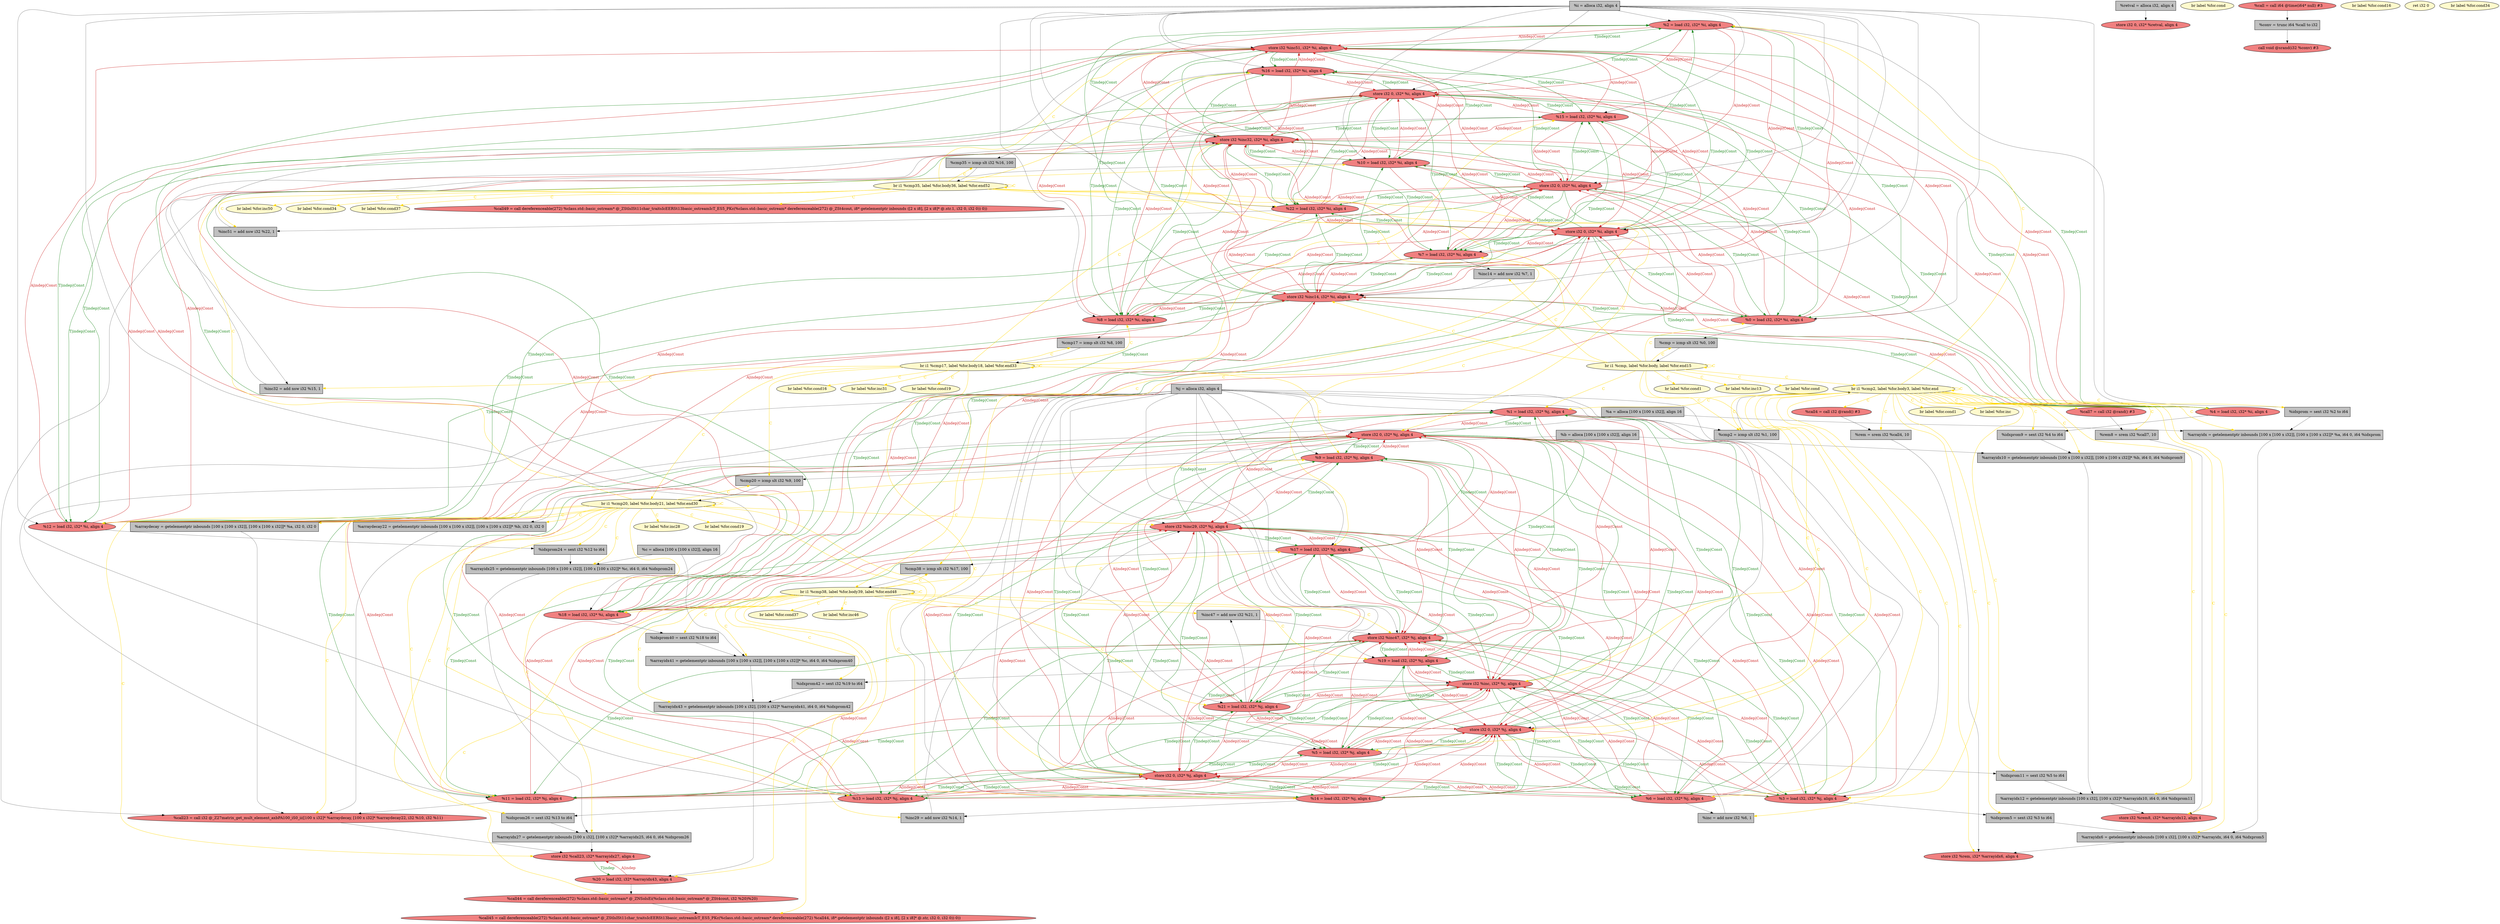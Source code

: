 
digraph G {


node454 [fillcolor=lightcoral,label="  %2 = load i32, i32* %i, align 4",shape=ellipse,style=filled ]
node450 [fillcolor=lightcoral,label="  %0 = load i32, i32* %i, align 4",shape=ellipse,style=filled ]
node449 [fillcolor=lightcoral,label="  store i32 %call23, i32* %arrayidx27, align 4",shape=ellipse,style=filled ]
node447 [fillcolor=grey,label="  %arrayidx25 = getelementptr inbounds [100 x [100 x i32]], [100 x [100 x i32]]* %c, i64 0, i64 %idxprom24",shape=rectangle,style=filled ]
node446 [fillcolor=lightcoral,label="  %9 = load i32, i32* %j, align 4",shape=ellipse,style=filled ]
node452 [fillcolor=grey,label="  %idxprom24 = sext i32 %12 to i64",shape=rectangle,style=filled ]
node445 [fillcolor=lightcoral,label="  %call49 = call dereferenceable(272) %class.std::basic_ostream* @_ZStlsISt11char_traitsIcEERSt13basic_ostreamIcT_ES5_PKc(%class.std::basic_ostream* dereferenceable(272) @_ZSt4cout, i8* getelementptr inbounds ([2 x i8], [2 x i8]* @.str.1, i32 0, i32 0)) 0))",shape=ellipse,style=filled ]
node443 [fillcolor=lightcoral,label="  %4 = load i32, i32* %i, align 4",shape=ellipse,style=filled ]
node441 [fillcolor=lightcoral,label="  store i32 %inc51, i32* %i, align 4",shape=ellipse,style=filled ]
node440 [fillcolor=lemonchiffon,label="  br label %for.cond",shape=ellipse,style=filled ]
node439 [fillcolor=lightcoral,label="  store i32 0, i32* %i, align 4",shape=ellipse,style=filled ]
node438 [fillcolor=grey,label="  %cmp = icmp slt i32 %0, 100",shape=rectangle,style=filled ]
node435 [fillcolor=grey,label="  %inc32 = add nsw i32 %15, 1",shape=rectangle,style=filled ]
node433 [fillcolor=grey,label="  %j = alloca i32, align 4",shape=rectangle,style=filled ]
node431 [fillcolor=grey,label="  %a = alloca [100 x [100 x i32]], align 16",shape=rectangle,style=filled ]
node428 [fillcolor=lightcoral,label="  %1 = load i32, i32* %j, align 4",shape=ellipse,style=filled ]
node425 [fillcolor=grey,label="  %idxprom = sext i32 %2 to i64",shape=rectangle,style=filled ]
node424 [fillcolor=lightcoral,label="  store i32 0, i32* %retval, align 4",shape=ellipse,style=filled ]
node423 [fillcolor=lemonchiffon,label="  br label %for.cond1",shape=ellipse,style=filled ]
node376 [fillcolor=lemonchiffon,label="  br i1 %cmp, label %for.body, label %for.end15",shape=ellipse,style=filled ]
node373 [fillcolor=lemonchiffon,label="  br label %for.cond",shape=ellipse,style=filled ]
node375 [fillcolor=lightcoral,label="  store i32 0, i32* %j, align 4",shape=ellipse,style=filled ]
node347 [fillcolor=grey,label="  %idxprom26 = sext i32 %13 to i64",shape=rectangle,style=filled ]
node369 [fillcolor=lightcoral,label="  store i32 %inc, i32* %j, align 4",shape=ellipse,style=filled ]
node367 [fillcolor=grey,label="  %inc29 = add nsw i32 %14, 1",shape=rectangle,style=filled ]
node372 [fillcolor=grey,label="  %arrayidx12 = getelementptr inbounds [100 x i32], [100 x i32]* %arrayidx10, i64 0, i64 %idxprom11",shape=rectangle,style=filled ]
node442 [fillcolor=grey,label="  %cmp35 = icmp slt i32 %16, 100",shape=rectangle,style=filled ]
node385 [fillcolor=lightcoral,label="  %8 = load i32, i32* %i, align 4",shape=ellipse,style=filled ]
node360 [fillcolor=lightcoral,label="  store i32 0, i32* %j, align 4",shape=ellipse,style=filled ]
node436 [fillcolor=lightcoral,label="  %call = call i64 @time(i64* null) #3",shape=ellipse,style=filled ]
node421 [fillcolor=grey,label="  %b = alloca [100 x [100 x i32]], align 16",shape=rectangle,style=filled ]
node365 [fillcolor=lightcoral,label="  store i32 %inc14, i32* %i, align 4",shape=ellipse,style=filled ]
node363 [fillcolor=grey,label="  %retval = alloca i32, align 4",shape=rectangle,style=filled ]
node350 [fillcolor=lightcoral,label="  %13 = load i32, i32* %j, align 4",shape=ellipse,style=filled ]
node437 [fillcolor=lemonchiffon,label="  br i1 %cmp35, label %for.body36, label %for.end52",shape=ellipse,style=filled ]
node378 [fillcolor=grey,label="  %inc51 = add nsw i32 %22, 1",shape=rectangle,style=filled ]
node429 [fillcolor=lemonchiffon,label="  br i1 %cmp17, label %for.body18, label %for.end33",shape=ellipse,style=filled ]
node377 [fillcolor=grey,label="  %arrayidx = getelementptr inbounds [100 x [100 x i32]], [100 x [100 x i32]]* %a, i64 0, i64 %idxprom",shape=rectangle,style=filled ]
node434 [fillcolor=lightcoral,label="  %18 = load i32, i32* %i, align 4",shape=ellipse,style=filled ]
node354 [fillcolor=lightcoral,label="  %11 = load i32, i32* %j, align 4",shape=ellipse,style=filled ]
node361 [fillcolor=grey,label="  %cmp17 = icmp slt i32 %8, 100",shape=rectangle,style=filled ]
node380 [fillcolor=lightcoral,label="  %6 = load i32, i32* %j, align 4",shape=ellipse,style=filled ]
node348 [fillcolor=lemonchiffon,label="  br label %for.inc28",shape=ellipse,style=filled ]
node379 [fillcolor=lightcoral,label="  %3 = load i32, i32* %j, align 4",shape=ellipse,style=filled ]
node356 [fillcolor=grey,label="  %arraydecay = getelementptr inbounds [100 x [100 x i32]], [100 x [100 x i32]]* %a, i32 0, i32 0",shape=rectangle,style=filled ]
node374 [fillcolor=lemonchiffon,label="  br label %for.cond16",shape=ellipse,style=filled ]
node426 [fillcolor=lightcoral,label="  store i32 0, i32* %i, align 4",shape=ellipse,style=filled ]
node352 [fillcolor=grey,label="  %i = alloca i32, align 4",shape=rectangle,style=filled ]
node398 [fillcolor=grey,label="  %inc47 = add nsw i32 %21, 1",shape=rectangle,style=filled ]
node370 [fillcolor=lightcoral,label="  %12 = load i32, i32* %i, align 4",shape=ellipse,style=filled ]
node427 [fillcolor=lightcoral,label="  store i32 0, i32* %j, align 4",shape=ellipse,style=filled ]
node383 [fillcolor=grey,label="  %idxprom5 = sext i32 %3 to i64",shape=rectangle,style=filled ]
node405 [fillcolor=lemonchiffon,label="  br label %for.cond19",shape=ellipse,style=filled ]
node351 [fillcolor=lightcoral,label="  %call23 = call i32 @_Z27matrix_get_mult_element_axbPA100_iS0_ii([100 x i32]* %arraydecay, [100 x i32]* %arraydecay22, i32 %10, i32 %11)",shape=ellipse,style=filled ]
node371 [fillcolor=grey,label="  %inc = add nsw i32 %6, 1",shape=rectangle,style=filled ]
node419 [fillcolor=grey,label="  %arrayidx43 = getelementptr inbounds [100 x i32], [100 x i32]* %arrayidx41, i64 0, i64 %idxprom42",shape=rectangle,style=filled ]
node448 [fillcolor=lightcoral,label="  %14 = load i32, i32* %j, align 4",shape=ellipse,style=filled ]
node368 [fillcolor=lemonchiffon,label="  br label %for.cond1",shape=ellipse,style=filled ]
node391 [fillcolor=grey,label="  %arrayidx10 = getelementptr inbounds [100 x [100 x i32]], [100 x [100 x i32]]* %b, i64 0, i64 %idxprom9",shape=rectangle,style=filled ]
node353 [fillcolor=lemonchiffon,label="  br label %for.cond37",shape=ellipse,style=filled ]
node402 [fillcolor=grey,label="  %rem = srem i32 %call4, 10",shape=rectangle,style=filled ]
node357 [fillcolor=lemonchiffon,label="  br i1 %cmp20, label %for.body21, label %for.end30",shape=ellipse,style=filled ]
node393 [fillcolor=lightcoral,label="  store i32 %inc47, i32* %j, align 4",shape=ellipse,style=filled ]
node355 [fillcolor=grey,label="  %arraydecay22 = getelementptr inbounds [100 x [100 x i32]], [100 x [100 x i32]]* %b, i32 0, i32 0",shape=rectangle,style=filled ]
node412 [fillcolor=lemonchiffon,label="  br i1 %cmp38, label %for.body39, label %for.end48",shape=ellipse,style=filled ]
node362 [fillcolor=lemonchiffon,label="  br label %for.cond16",shape=ellipse,style=filled ]
node444 [fillcolor=lightcoral,label="  %7 = load i32, i32* %i, align 4",shape=ellipse,style=filled ]
node403 [fillcolor=lightcoral,label="  %22 = load i32, i32* %i, align 4",shape=ellipse,style=filled ]
node382 [fillcolor=lemonchiffon,label="  br label %for.inc",shape=ellipse,style=filled ]
node381 [fillcolor=grey,label="  %arrayidx27 = getelementptr inbounds [100 x i32], [100 x i32]* %arrayidx25, i64 0, i64 %idxprom26",shape=rectangle,style=filled ]
node384 [fillcolor=lightcoral,label="  store i32 %inc29, i32* %j, align 4",shape=ellipse,style=filled ]
node386 [fillcolor=lightcoral,label="  %10 = load i32, i32* %i, align 4",shape=ellipse,style=filled ]
node395 [fillcolor=lightcoral,label="  %5 = load i32, i32* %j, align 4",shape=ellipse,style=filled ]
node388 [fillcolor=lightcoral,label="  %call4 = call i32 @rand() #3",shape=ellipse,style=filled ]
node389 [fillcolor=lightcoral,label="  %call7 = call i32 @rand() #3",shape=ellipse,style=filled ]
node392 [fillcolor=lightcoral,label="  store i32 %inc32, i32* %i, align 4",shape=ellipse,style=filled ]
node415 [fillcolor=lemonchiffon,label="  br label %for.inc50",shape=ellipse,style=filled ]
node394 [fillcolor=grey,label="  %rem8 = srem i32 %call7, 10",shape=rectangle,style=filled ]
node364 [fillcolor=grey,label="  %idxprom42 = sext i32 %19 to i64",shape=rectangle,style=filled ]
node346 [fillcolor=lemonchiffon,label="  br label %for.inc31",shape=ellipse,style=filled ]
node387 [fillcolor=lightcoral,label="  store i32 %rem, i32* %arrayidx6, align 4",shape=ellipse,style=filled ]
node396 [fillcolor=lemonchiffon,label="  ret i32 0",shape=ellipse,style=filled ]
node453 [fillcolor=grey,label="  %cmp2 = icmp slt i32 %1, 100",shape=rectangle,style=filled ]
node397 [fillcolor=grey,label="  %cmp38 = icmp slt i32 %17, 100",shape=rectangle,style=filled ]
node399 [fillcolor=lemonchiffon,label="  br label %for.cond34",shape=ellipse,style=filled ]
node451 [fillcolor=grey,label="  %idxprom11 = sext i32 %5 to i64",shape=rectangle,style=filled ]
node358 [fillcolor=grey,label="  %cmp20 = icmp slt i32 %9, 100",shape=rectangle,style=filled ]
node349 [fillcolor=lightcoral,label="  store i32 %rem8, i32* %arrayidx12, align 4",shape=ellipse,style=filled ]
node400 [fillcolor=lightcoral,label="  %21 = load i32, i32* %j, align 4",shape=ellipse,style=filled ]
node432 [fillcolor=lightcoral,label="  store i32 0, i32* %i, align 4",shape=ellipse,style=filled ]
node410 [fillcolor=lemonchiffon,label="  br label %for.inc46",shape=ellipse,style=filled ]
node455 [fillcolor=grey,label="  %conv = trunc i64 %call to i32",shape=rectangle,style=filled ]
node422 [fillcolor=grey,label="  %arrayidx6 = getelementptr inbounds [100 x i32], [100 x i32]* %arrayidx, i64 0, i64 %idxprom5",shape=rectangle,style=filled ]
node366 [fillcolor=lemonchiffon,label="  br label %for.inc13",shape=ellipse,style=filled ]
node401 [fillcolor=lemonchiffon,label="  br label %for.cond34",shape=ellipse,style=filled ]
node430 [fillcolor=lightcoral,label="  %20 = load i32, i32* %arrayidx43, align 4",shape=ellipse,style=filled ]
node390 [fillcolor=lightcoral,label="  %call45 = call dereferenceable(272) %class.std::basic_ostream* @_ZStlsISt11char_traitsIcEERSt13basic_ostreamIcT_ES5_PKc(%class.std::basic_ostream* dereferenceable(272) %call44, i8* getelementptr inbounds ([2 x i8], [2 x i8]* @.str, i32 0, i32 0)) 0))",shape=ellipse,style=filled ]
node404 [fillcolor=lightcoral,label="  %19 = load i32, i32* %j, align 4",shape=ellipse,style=filled ]
node406 [fillcolor=lightcoral,label="  call void @srand(i32 %conv) #3",shape=ellipse,style=filled ]
node345 [fillcolor=lightcoral,label="  %15 = load i32, i32* %i, align 4",shape=ellipse,style=filled ]
node407 [fillcolor=grey,label="  %idxprom9 = sext i32 %4 to i64",shape=rectangle,style=filled ]
node408 [fillcolor=grey,label="  %arrayidx41 = getelementptr inbounds [100 x [100 x i32]], [100 x [100 x i32]]* %c, i64 0, i64 %idxprom40",shape=rectangle,style=filled ]
node359 [fillcolor=lemonchiffon,label="  br label %for.cond19",shape=ellipse,style=filled ]
node409 [fillcolor=grey,label="  %idxprom40 = sext i32 %18 to i64",shape=rectangle,style=filled ]
node414 [fillcolor=grey,label="  %inc14 = add nsw i32 %7, 1",shape=rectangle,style=filled ]
node418 [fillcolor=lightcoral,label="  %16 = load i32, i32* %i, align 4",shape=ellipse,style=filled ]
node411 [fillcolor=lemonchiffon,label="  br label %for.cond37",shape=ellipse,style=filled ]
node413 [fillcolor=grey,label="  %c = alloca [100 x [100 x i32]], align 16",shape=rectangle,style=filled ]
node417 [fillcolor=lightcoral,label="  %17 = load i32, i32* %j, align 4",shape=ellipse,style=filled ]
node416 [fillcolor=lightcoral,label="  %call44 = call dereferenceable(272) %class.std::basic_ostream* @_ZNSolsEi(%class.std::basic_ostream* @_ZSt4cout, i32 %20)%20)",shape=ellipse,style=filled ]
node420 [fillcolor=lemonchiffon,label="  br i1 %cmp2, label %for.body3, label %for.end",shape=ellipse,style=filled ]

node360->node404 [style=solid,color=forestgreen,label="T|indep|Const",penwidth=1.0,fontcolor=forestgreen ]
node404->node360 [style=solid,color=firebrick3,label="A|indep|Const",penwidth=1.0,fontcolor=firebrick3 ]
node425->node377 [style=solid,color=black,label="",penwidth=0.5,fontcolor=black ]
node367->node384 [style=solid,color=black,label="",penwidth=0.5,fontcolor=black ]
node385->node441 [style=solid,color=firebrick3,label="A|indep|Const",penwidth=1.0,fontcolor=firebrick3 ]
node441->node385 [style=solid,color=forestgreen,label="T|indep|Const",penwidth=1.0,fontcolor=forestgreen ]
node385->node439 [style=solid,color=firebrick3,label="A|indep|Const",penwidth=1.0,fontcolor=firebrick3 ]
node400->node360 [style=solid,color=firebrick3,label="A|indep|Const",penwidth=1.0,fontcolor=firebrick3 ]
node439->node385 [style=solid,color=forestgreen,label="T|indep|Const",penwidth=1.0,fontcolor=forestgreen ]
node450->node441 [style=solid,color=firebrick3,label="A|indep|Const",penwidth=1.0,fontcolor=firebrick3 ]
node392->node385 [style=solid,color=forestgreen,label="T|indep|Const",penwidth=1.0,fontcolor=forestgreen ]
node426->node434 [style=solid,color=forestgreen,label="T|indep|Const",penwidth=1.0,fontcolor=forestgreen ]
node434->node426 [style=solid,color=firebrick3,label="A|indep|Const",penwidth=1.0,fontcolor=firebrick3 ]
node438->node376 [style=solid,color=black,label="",penwidth=0.5,fontcolor=black ]
node376->node438 [style=solid,color=gold,label="C",penwidth=1.0,fontcolor=gold ]
node426->node345 [style=solid,color=forestgreen,label="T|indep|Const",penwidth=1.0,fontcolor=forestgreen ]
node345->node426 [style=solid,color=firebrick3,label="A|indep|Const",penwidth=1.0,fontcolor=firebrick3 ]
node352->node443 [style=solid,color=black,label="",penwidth=0.5,fontcolor=black ]
node365->node444 [style=solid,color=forestgreen,label="T|indep|Const",penwidth=1.0,fontcolor=forestgreen ]
node370->node426 [style=solid,color=firebrick3,label="A|indep|Const",penwidth=1.0,fontcolor=firebrick3 ]
node426->node370 [style=solid,color=forestgreen,label="T|indep|Const",penwidth=1.0,fontcolor=forestgreen ]
node386->node426 [style=solid,color=firebrick3,label="A|indep|Const",penwidth=1.0,fontcolor=firebrick3 ]
node434->node365 [style=solid,color=firebrick3,label="A|indep|Const",penwidth=1.0,fontcolor=firebrick3 ]
node412->node353 [style=solid,color=gold,label="C",penwidth=1.0,fontcolor=gold ]
node365->node370 [style=solid,color=forestgreen,label="T|indep|Const",penwidth=1.0,fontcolor=forestgreen ]
node400->node427 [style=solid,color=firebrick3,label="A|indep|Const",penwidth=1.0,fontcolor=firebrick3 ]
node386->node365 [style=solid,color=firebrick3,label="A|indep|Const",penwidth=1.0,fontcolor=firebrick3 ]
node365->node386 [style=solid,color=forestgreen,label="T|indep|Const",penwidth=1.0,fontcolor=forestgreen ]
node357->node447 [style=solid,color=gold,label="C",penwidth=1.0,fontcolor=gold ]
node370->node439 [style=solid,color=firebrick3,label="A|indep|Const",penwidth=1.0,fontcolor=firebrick3 ]
node444->node439 [style=solid,color=firebrick3,label="A|indep|Const",penwidth=1.0,fontcolor=firebrick3 ]
node378->node441 [style=solid,color=black,label="",penwidth=0.5,fontcolor=black ]
node446->node369 [style=solid,color=firebrick3,label="A|indep|Const",penwidth=1.0,fontcolor=firebrick3 ]
node369->node446 [style=solid,color=forestgreen,label="T|indep|Const",penwidth=1.0,fontcolor=forestgreen ]
node418->node426 [style=solid,color=firebrick3,label="A|indep|Const",penwidth=1.0,fontcolor=firebrick3 ]
node454->node392 [style=solid,color=firebrick3,label="A|indep|Const",penwidth=1.0,fontcolor=firebrick3 ]
node444->node365 [style=solid,color=firebrick3,label="A|indep|Const",penwidth=1.0,fontcolor=firebrick3 ]
node392->node454 [style=solid,color=forestgreen,label="T|indep|Const",penwidth=1.0,fontcolor=forestgreen ]
node448->node427 [style=solid,color=firebrick3,label="A|indep|Const",penwidth=1.0,fontcolor=firebrick3 ]
node427->node448 [style=solid,color=forestgreen,label="T|indep|Const",penwidth=1.0,fontcolor=forestgreen ]
node350->node427 [style=solid,color=firebrick3,label="A|indep|Const",penwidth=1.0,fontcolor=firebrick3 ]
node427->node350 [style=solid,color=forestgreen,label="T|indep|Const",penwidth=1.0,fontcolor=forestgreen ]
node441->node444 [style=solid,color=forestgreen,label="T|indep|Const",penwidth=1.0,fontcolor=forestgreen ]
node357->node381 [style=solid,color=gold,label="C",penwidth=1.0,fontcolor=gold ]
node428->node384 [style=solid,color=firebrick3,label="A|indep|Const",penwidth=1.0,fontcolor=firebrick3 ]
node365->node450 [style=solid,color=forestgreen,label="T|indep|Const",penwidth=1.0,fontcolor=forestgreen ]
node450->node365 [style=solid,color=firebrick3,label="A|indep|Const",penwidth=1.0,fontcolor=firebrick3 ]
node379->node375 [style=solid,color=firebrick3,label="A|indep|Const",penwidth=1.0,fontcolor=firebrick3 ]
node375->node379 [style=solid,color=forestgreen,label="T|indep|Const",penwidth=1.0,fontcolor=forestgreen ]
node393->node380 [style=solid,color=forestgreen,label="T|indep|Const",penwidth=1.0,fontcolor=forestgreen ]
node454->node432 [style=solid,color=firebrick3,label="A|indep|Const",penwidth=1.0,fontcolor=firebrick3 ]
node454->node365 [style=solid,color=firebrick3,label="A|indep|Const",penwidth=1.0,fontcolor=firebrick3 ]
node380->node384 [style=solid,color=firebrick3,label="A|indep|Const",penwidth=1.0,fontcolor=firebrick3 ]
node433->node417 [style=solid,color=black,label="",penwidth=0.5,fontcolor=black ]
node427->node379 [style=solid,color=forestgreen,label="T|indep|Const",penwidth=1.0,fontcolor=forestgreen ]
node379->node427 [style=solid,color=firebrick3,label="A|indep|Const",penwidth=1.0,fontcolor=firebrick3 ]
node365->node443 [style=solid,color=forestgreen,label="T|indep|Const",penwidth=1.0,fontcolor=forestgreen ]
node428->node375 [style=solid,color=firebrick3,label="A|indep|Const",penwidth=1.0,fontcolor=firebrick3 ]
node375->node428 [style=solid,color=forestgreen,label="T|indep|Const",penwidth=1.0,fontcolor=forestgreen ]
node375->node404 [style=solid,color=forestgreen,label="T|indep|Const",penwidth=1.0,fontcolor=forestgreen ]
node360->node428 [style=solid,color=forestgreen,label="T|indep|Const",penwidth=1.0,fontcolor=forestgreen ]
node392->node403 [style=solid,color=forestgreen,label="T|indep|Const",penwidth=1.0,fontcolor=forestgreen ]
node392->node370 [style=solid,color=forestgreen,label="T|indep|Const",penwidth=1.0,fontcolor=forestgreen ]
node384->node446 [style=solid,color=forestgreen,label="T|indep|Const",penwidth=1.0,fontcolor=forestgreen ]
node393->node354 [style=solid,color=forestgreen,label="T|indep|Const",penwidth=1.0,fontcolor=forestgreen ]
node428->node427 [style=solid,color=firebrick3,label="A|indep|Const",penwidth=1.0,fontcolor=firebrick3 ]
node395->node427 [style=solid,color=firebrick3,label="A|indep|Const",penwidth=1.0,fontcolor=firebrick3 ]
node427->node428 [style=solid,color=forestgreen,label="T|indep|Const",penwidth=1.0,fontcolor=forestgreen ]
node441->node443 [style=solid,color=forestgreen,label="T|indep|Const",penwidth=1.0,fontcolor=forestgreen ]
node384->node350 [style=solid,color=forestgreen,label="T|indep|Const",penwidth=1.0,fontcolor=forestgreen ]
node350->node384 [style=solid,color=firebrick3,label="A|indep|Const",penwidth=1.0,fontcolor=firebrick3 ]
node385->node432 [style=solid,color=firebrick3,label="A|indep|Const",penwidth=1.0,fontcolor=firebrick3 ]
node432->node385 [style=solid,color=forestgreen,label="T|indep|Const",penwidth=1.0,fontcolor=forestgreen ]
node352->node450 [style=solid,color=black,label="",penwidth=0.5,fontcolor=black ]
node365->node418 [style=solid,color=forestgreen,label="T|indep|Const",penwidth=1.0,fontcolor=forestgreen ]
node418->node365 [style=solid,color=firebrick3,label="A|indep|Const",penwidth=1.0,fontcolor=firebrick3 ]
node354->node375 [style=solid,color=firebrick3,label="A|indep|Const",penwidth=1.0,fontcolor=firebrick3 ]
node418->node392 [style=solid,color=firebrick3,label="A|indep|Const",penwidth=1.0,fontcolor=firebrick3 ]
node427->node404 [style=solid,color=forestgreen,label="T|indep|Const",penwidth=1.0,fontcolor=forestgreen ]
node404->node427 [style=solid,color=firebrick3,label="A|indep|Const",penwidth=1.0,fontcolor=firebrick3 ]
node395->node451 [style=solid,color=black,label="",penwidth=0.5,fontcolor=black ]
node444->node441 [style=solid,color=firebrick3,label="A|indep|Const",penwidth=1.0,fontcolor=firebrick3 ]
node369->node400 [style=solid,color=forestgreen,label="T|indep|Const",penwidth=1.0,fontcolor=forestgreen ]
node400->node369 [style=solid,color=firebrick3,label="A|indep|Const",penwidth=1.0,fontcolor=firebrick3 ]
node379->node369 [style=solid,color=firebrick3,label="A|indep|Const",penwidth=1.0,fontcolor=firebrick3 ]
node384->node379 [style=solid,color=forestgreen,label="T|indep|Const",penwidth=1.0,fontcolor=forestgreen ]
node379->node384 [style=solid,color=firebrick3,label="A|indep|Const",penwidth=1.0,fontcolor=firebrick3 ]
node379->node393 [style=solid,color=firebrick3,label="A|indep|Const",penwidth=1.0,fontcolor=firebrick3 ]
node376->node428 [style=solid,color=gold,label="C",penwidth=1.0,fontcolor=gold ]
node416->node390 [style=solid,color=black,label="",penwidth=0.5,fontcolor=black ]
node393->node417 [style=solid,color=forestgreen,label="T|indep|Const",penwidth=1.0,fontcolor=forestgreen ]
node392->node444 [style=solid,color=forestgreen,label="T|indep|Const",penwidth=1.0,fontcolor=forestgreen ]
node432->node443 [style=solid,color=forestgreen,label="T|indep|Const",penwidth=1.0,fontcolor=forestgreen ]
node450->node439 [style=solid,color=firebrick3,label="A|indep|Const",penwidth=1.0,fontcolor=firebrick3 ]
node412->node400 [style=solid,color=gold,label="C",penwidth=1.0,fontcolor=gold ]
node350->node369 [style=solid,color=firebrick3,label="A|indep|Const",penwidth=1.0,fontcolor=firebrick3 ]
node439->node450 [style=solid,color=forestgreen,label="T|indep|Const",penwidth=1.0,fontcolor=forestgreen ]
node420->node407 [style=solid,color=gold,label="C",penwidth=1.0,fontcolor=gold ]
node427->node395 [style=solid,color=forestgreen,label="T|indep|Const",penwidth=1.0,fontcolor=forestgreen ]
node437->node401 [style=solid,color=gold,label="C",penwidth=1.0,fontcolor=gold ]
node389->node394 [style=solid,color=black,label="",penwidth=0.5,fontcolor=black ]
node352->node345 [style=solid,color=black,label="",penwidth=0.5,fontcolor=black ]
node352->node432 [style=solid,color=black,label="",penwidth=0.5,fontcolor=black ]
node412->node409 [style=solid,color=gold,label="C",penwidth=1.0,fontcolor=gold ]
node407->node391 [style=solid,color=black,label="",penwidth=0.5,fontcolor=black ]
node417->node427 [style=solid,color=firebrick3,label="A|indep|Const",penwidth=1.0,fontcolor=firebrick3 ]
node357->node356 [style=solid,color=gold,label="C",penwidth=1.0,fontcolor=gold ]
node352->node426 [style=solid,color=black,label="",penwidth=0.5,fontcolor=black ]
node444->node426 [style=solid,color=firebrick3,label="A|indep|Const",penwidth=1.0,fontcolor=firebrick3 ]
node434->node392 [style=solid,color=firebrick3,label="A|indep|Const",penwidth=1.0,fontcolor=firebrick3 ]
node420->node369 [style=solid,color=gold,label="C",penwidth=1.0,fontcolor=gold ]
node441->node450 [style=solid,color=forestgreen,label="T|indep|Const",penwidth=1.0,fontcolor=forestgreen ]
node360->node417 [style=solid,color=forestgreen,label="T|indep|Const",penwidth=1.0,fontcolor=forestgreen ]
node361->node429 [style=solid,color=black,label="",penwidth=0.5,fontcolor=black ]
node375->node395 [style=solid,color=forestgreen,label="T|indep|Const",penwidth=1.0,fontcolor=forestgreen ]
node391->node372 [style=solid,color=black,label="",penwidth=0.5,fontcolor=black ]
node429->node345 [style=solid,color=gold,label="C",penwidth=1.0,fontcolor=gold ]
node356->node351 [style=solid,color=black,label="",penwidth=0.5,fontcolor=black ]
node370->node392 [style=solid,color=firebrick3,label="A|indep|Const",penwidth=1.0,fontcolor=firebrick3 ]
node371->node369 [style=solid,color=black,label="",penwidth=0.5,fontcolor=black ]
node412->node419 [style=solid,color=gold,label="C",penwidth=1.0,fontcolor=gold ]
node420->node394 [style=solid,color=gold,label="C",penwidth=1.0,fontcolor=gold ]
node419->node430 [style=solid,color=black,label="",penwidth=0.5,fontcolor=black ]
node404->node364 [style=solid,color=black,label="",penwidth=0.5,fontcolor=black ]
node360->node448 [style=solid,color=forestgreen,label="T|indep|Const",penwidth=1.0,fontcolor=forestgreen ]
node426->node386 [style=solid,color=forestgreen,label="T|indep|Const",penwidth=1.0,fontcolor=forestgreen ]
node422->node387 [style=solid,color=black,label="",penwidth=0.5,fontcolor=black ]
node417->node397 [style=solid,color=black,label="",penwidth=0.5,fontcolor=black ]
node370->node365 [style=solid,color=firebrick3,label="A|indep|Const",penwidth=1.0,fontcolor=firebrick3 ]
node443->node439 [style=solid,color=firebrick3,label="A|indep|Const",penwidth=1.0,fontcolor=firebrick3 ]
node400->node393 [style=solid,color=firebrick3,label="A|indep|Const",penwidth=1.0,fontcolor=firebrick3 ]
node352->node444 [style=solid,color=black,label="",penwidth=0.5,fontcolor=black ]
node375->node417 [style=solid,color=forestgreen,label="T|indep|Const",penwidth=1.0,fontcolor=forestgreen ]
node420->node395 [style=solid,color=gold,label="C",penwidth=1.0,fontcolor=gold ]
node392->node345 [style=solid,color=forestgreen,label="T|indep|Const",penwidth=1.0,fontcolor=forestgreen ]
node351->node449 [style=solid,color=black,label="",penwidth=0.5,fontcolor=black ]
node453->node420 [style=solid,color=black,label="",penwidth=0.5,fontcolor=black ]
node345->node392 [style=solid,color=firebrick3,label="A|indep|Const",penwidth=1.0,fontcolor=firebrick3 ]
node400->node384 [style=solid,color=firebrick3,label="A|indep|Const",penwidth=1.0,fontcolor=firebrick3 ]
node393->node404 [style=solid,color=forestgreen,label="T|indep|Const",penwidth=1.0,fontcolor=forestgreen ]
node377->node422 [style=solid,color=black,label="",penwidth=0.5,fontcolor=black ]
node448->node369 [style=solid,color=firebrick3,label="A|indep|Const",penwidth=1.0,fontcolor=firebrick3 ]
node454->node441 [style=solid,color=firebrick3,label="A|indep|Const",penwidth=1.0,fontcolor=firebrick3 ]
node433->node393 [style=solid,color=black,label="",penwidth=0.5,fontcolor=black ]
node427->node446 [style=solid,color=forestgreen,label="T|indep|Const",penwidth=1.0,fontcolor=forestgreen ]
node345->node432 [style=solid,color=firebrick3,label="A|indep|Const",penwidth=1.0,fontcolor=firebrick3 ]
node446->node427 [style=solid,color=firebrick3,label="A|indep|Const",penwidth=1.0,fontcolor=firebrick3 ]
node417->node369 [style=solid,color=firebrick3,label="A|indep|Const",penwidth=1.0,fontcolor=firebrick3 ]
node441->node454 [style=solid,color=forestgreen,label="T|indep|Const",penwidth=1.0,fontcolor=forestgreen ]
node386->node432 [style=solid,color=firebrick3,label="A|indep|Const",penwidth=1.0,fontcolor=firebrick3 ]
node439->node443 [style=solid,color=forestgreen,label="T|indep|Const",penwidth=1.0,fontcolor=forestgreen ]
node392->node443 [style=solid,color=forestgreen,label="T|indep|Const",penwidth=1.0,fontcolor=forestgreen ]
node451->node372 [style=solid,color=black,label="",penwidth=0.5,fontcolor=black ]
node393->node428 [style=solid,color=forestgreen,label="T|indep|Const",penwidth=1.0,fontcolor=forestgreen ]
node380->node360 [style=solid,color=firebrick3,label="A|indep|Const",penwidth=1.0,fontcolor=firebrick3 ]
node420->node387 [style=solid,color=gold,label="C",penwidth=1.0,fontcolor=gold ]
node369->node448 [style=solid,color=forestgreen,label="T|indep|Const",penwidth=1.0,fontcolor=forestgreen ]
node360->node380 [style=solid,color=forestgreen,label="T|indep|Const",penwidth=1.0,fontcolor=forestgreen ]
node380->node393 [style=solid,color=firebrick3,label="A|indep|Const",penwidth=1.0,fontcolor=firebrick3 ]
node395->node375 [style=solid,color=firebrick3,label="A|indep|Const",penwidth=1.0,fontcolor=firebrick3 ]
node375->node400 [style=solid,color=forestgreen,label="T|indep|Const",penwidth=1.0,fontcolor=forestgreen ]
node443->node365 [style=solid,color=firebrick3,label="A|indep|Const",penwidth=1.0,fontcolor=firebrick3 ]
node430->node449 [style=solid,color=firebrick3,label="A|indep",penwidth=1.0,fontcolor=firebrick3 ]
node404->node393 [style=solid,color=firebrick3,label="A|indep|Const",penwidth=1.0,fontcolor=firebrick3 ]
node345->node439 [style=solid,color=firebrick3,label="A|indep|Const",penwidth=1.0,fontcolor=firebrick3 ]
node446->node384 [style=solid,color=firebrick3,label="A|indep|Const",penwidth=1.0,fontcolor=firebrick3 ]
node429->node392 [style=solid,color=gold,label="C",penwidth=1.0,fontcolor=gold ]
node357->node452 [style=solid,color=gold,label="C",penwidth=1.0,fontcolor=gold ]
node412->node417 [style=solid,color=gold,label="C",penwidth=1.0,fontcolor=gold ]
node365->node385 [style=solid,color=forestgreen,label="T|indep|Const",penwidth=1.0,fontcolor=forestgreen ]
node441->node418 [style=solid,color=forestgreen,label="T|indep|Const",penwidth=1.0,fontcolor=forestgreen ]
node444->node414 [style=solid,color=black,label="",penwidth=0.5,fontcolor=black ]
node392->node434 [style=solid,color=forestgreen,label="T|indep|Const",penwidth=1.0,fontcolor=forestgreen ]
node420->node349 [style=solid,color=gold,label="C",penwidth=1.0,fontcolor=gold ]
node398->node393 [style=solid,color=black,label="",penwidth=0.5,fontcolor=black ]
node384->node380 [style=solid,color=forestgreen,label="T|indep|Const",penwidth=1.0,fontcolor=forestgreen ]
node376->node450 [style=solid,color=gold,label="C",penwidth=1.0,fontcolor=gold ]
node369->node404 [style=solid,color=forestgreen,label="T|indep|Const",penwidth=1.0,fontcolor=forestgreen ]
node429->node360 [style=solid,color=gold,label="C",penwidth=1.0,fontcolor=gold ]
node365->node403 [style=solid,color=forestgreen,label="T|indep|Const",penwidth=1.0,fontcolor=forestgreen ]
node436->node455 [style=solid,color=black,label="",penwidth=0.5,fontcolor=black ]
node420->node377 [style=solid,color=gold,label="C",penwidth=1.0,fontcolor=gold ]
node350->node347 [style=solid,color=black,label="",penwidth=0.5,fontcolor=black ]
node439->node345 [style=solid,color=forestgreen,label="T|indep|Const",penwidth=1.0,fontcolor=forestgreen ]
node446->node358 [style=solid,color=black,label="",penwidth=0.5,fontcolor=black ]
node394->node349 [style=solid,color=black,label="",penwidth=0.5,fontcolor=black ]
node369->node354 [style=solid,color=forestgreen,label="T|indep|Const",penwidth=1.0,fontcolor=forestgreen ]
node437->node415 [style=solid,color=gold,label="C",penwidth=1.0,fontcolor=gold ]
node420->node443 [style=solid,color=gold,label="C",penwidth=1.0,fontcolor=gold ]
node432->node345 [style=solid,color=forestgreen,label="T|indep|Const",penwidth=1.0,fontcolor=forestgreen ]
node384->node400 [style=solid,color=forestgreen,label="T|indep|Const",penwidth=1.0,fontcolor=forestgreen ]
node420->node368 [style=solid,color=gold,label="C",penwidth=1.0,fontcolor=gold ]
node357->node448 [style=solid,color=gold,label="C",penwidth=1.0,fontcolor=gold ]
node357->node354 [style=solid,color=gold,label="C",penwidth=1.0,fontcolor=gold ]
node412->node408 [style=solid,color=gold,label="C",penwidth=1.0,fontcolor=gold ]
node386->node392 [style=solid,color=firebrick3,label="A|indep|Const",penwidth=1.0,fontcolor=firebrick3 ]
node384->node448 [style=solid,color=forestgreen,label="T|indep|Const",penwidth=1.0,fontcolor=forestgreen ]
node365->node345 [style=solid,color=forestgreen,label="T|indep|Const",penwidth=1.0,fontcolor=forestgreen ]
node412->node397 [style=solid,color=gold,label="C",penwidth=1.0,fontcolor=gold ]
node426->node443 [style=solid,color=forestgreen,label="T|indep|Const",penwidth=1.0,fontcolor=forestgreen ]
node420->node388 [style=solid,color=gold,label="C",penwidth=1.0,fontcolor=gold ]
node448->node393 [style=solid,color=firebrick3,label="A|indep|Const",penwidth=1.0,fontcolor=firebrick3 ]
node437->node375 [style=solid,color=gold,label="C",penwidth=1.0,fontcolor=gold ]
node376->node423 [style=solid,color=gold,label="C",penwidth=1.0,fontcolor=gold ]
node433->node354 [style=solid,color=black,label="",penwidth=0.5,fontcolor=black ]
node444->node432 [style=solid,color=firebrick3,label="A|indep|Const",penwidth=1.0,fontcolor=firebrick3 ]
node403->node392 [style=solid,color=firebrick3,label="A|indep|Const",penwidth=1.0,fontcolor=firebrick3 ]
node360->node446 [style=solid,color=forestgreen,label="T|indep|Const",penwidth=1.0,fontcolor=forestgreen ]
node417->node360 [style=solid,color=firebrick3,label="A|indep|Const",penwidth=1.0,fontcolor=firebrick3 ]
node375->node354 [style=solid,color=forestgreen,label="T|indep|Const",penwidth=1.0,fontcolor=forestgreen ]
node350->node360 [style=solid,color=firebrick3,label="A|indep|Const",penwidth=1.0,fontcolor=firebrick3 ]
node357->node446 [style=solid,color=gold,label="C",penwidth=1.0,fontcolor=gold ]
node441->node370 [style=solid,color=forestgreen,label="T|indep|Const",penwidth=1.0,fontcolor=forestgreen ]
node392->node418 [style=solid,color=forestgreen,label="T|indep|Const",penwidth=1.0,fontcolor=forestgreen ]
node392->node386 [style=solid,color=forestgreen,label="T|indep|Const",penwidth=1.0,fontcolor=forestgreen ]
node357->node355 [style=solid,color=gold,label="C",penwidth=1.0,fontcolor=gold ]
node429->node361 [style=solid,color=gold,label="C",penwidth=1.0,fontcolor=gold ]
node420->node379 [style=solid,color=gold,label="C",penwidth=1.0,fontcolor=gold ]
node448->node384 [style=solid,color=firebrick3,label="A|indep|Const",penwidth=1.0,fontcolor=firebrick3 ]
node404->node375 [style=solid,color=firebrick3,label="A|indep|Const",penwidth=1.0,fontcolor=firebrick3 ]
node412->node430 [style=solid,color=gold,label="C",penwidth=1.0,fontcolor=gold ]
node420->node380 [style=solid,color=gold,label="C",penwidth=1.0,fontcolor=gold ]
node379->node383 [style=solid,color=black,label="",penwidth=0.5,fontcolor=black ]
node437->node442 [style=solid,color=gold,label="C",penwidth=1.0,fontcolor=gold ]
node437->node378 [style=solid,color=gold,label="C",penwidth=1.0,fontcolor=gold ]
node417->node393 [style=solid,color=firebrick3,label="A|indep|Const",penwidth=1.0,fontcolor=firebrick3 ]
node376->node440 [style=solid,color=gold,label="C",penwidth=1.0,fontcolor=gold ]
node429->node357 [style=solid,color=gold,label="C",penwidth=1.0,fontcolor=gold ]
node375->node446 [style=solid,color=forestgreen,label="T|indep|Const",penwidth=1.0,fontcolor=forestgreen ]
node427->node400 [style=solid,color=forestgreen,label="T|indep|Const",penwidth=1.0,fontcolor=forestgreen ]
node429->node346 [style=solid,color=gold,label="C",penwidth=1.0,fontcolor=gold ]
node437->node412 [style=solid,color=gold,label="C",penwidth=1.0,fontcolor=gold ]
node420->node402 [style=solid,color=gold,label="C",penwidth=1.0,fontcolor=gold ]
node369->node428 [style=solid,color=forestgreen,label="T|indep|Const",penwidth=1.0,fontcolor=forestgreen ]
node420->node391 [style=solid,color=gold,label="C",penwidth=1.0,fontcolor=gold ]
node376->node420 [style=solid,color=gold,label="C",penwidth=1.0,fontcolor=gold ]
node386->node441 [style=solid,color=firebrick3,label="A|indep|Const",penwidth=1.0,fontcolor=firebrick3 ]
node376->node414 [style=solid,color=gold,label="C",penwidth=1.0,fontcolor=gold ]
node354->node360 [style=solid,color=firebrick3,label="A|indep|Const",penwidth=1.0,fontcolor=firebrick3 ]
node357->node384 [style=solid,color=gold,label="C",penwidth=1.0,fontcolor=gold ]
node420->node383 [style=solid,color=gold,label="C",penwidth=1.0,fontcolor=gold ]
node437->node417 [style=solid,color=gold,label="C",penwidth=1.0,fontcolor=gold ]
node412->node434 [style=solid,color=gold,label="C",penwidth=1.0,fontcolor=gold ]
node417->node384 [style=solid,color=firebrick3,label="A|indep|Const",penwidth=1.0,fontcolor=firebrick3 ]
node352->node403 [style=solid,color=black,label="",penwidth=0.5,fontcolor=black ]
node352->node386 [style=solid,color=black,label="",penwidth=0.5,fontcolor=black ]
node420->node389 [style=solid,color=gold,label="C",penwidth=1.0,fontcolor=gold ]
node347->node381 [style=solid,color=black,label="",penwidth=0.5,fontcolor=black ]
node360->node395 [style=solid,color=forestgreen,label="T|indep|Const",penwidth=1.0,fontcolor=forestgreen ]
node412->node393 [style=solid,color=gold,label="C",penwidth=1.0,fontcolor=gold ]
node434->node409 [style=solid,color=black,label="",penwidth=0.5,fontcolor=black ]
node426->node444 [style=solid,color=forestgreen,label="T|indep|Const",penwidth=1.0,fontcolor=forestgreen ]
node420->node425 [style=solid,color=gold,label="C",penwidth=1.0,fontcolor=gold ]
node357->node370 [style=solid,color=gold,label="C",penwidth=1.0,fontcolor=gold ]
node429->node358 [style=solid,color=gold,label="C",penwidth=1.0,fontcolor=gold ]
node429->node446 [style=solid,color=gold,label="C",penwidth=1.0,fontcolor=gold ]
node443->node441 [style=solid,color=firebrick3,label="A|indep|Const",penwidth=1.0,fontcolor=firebrick3 ]
node360->node350 [style=solid,color=forestgreen,label="T|indep|Const",penwidth=1.0,fontcolor=forestgreen ]
node449->node430 [style=solid,color=forestgreen,label="T|indep",penwidth=1.0,fontcolor=forestgreen ]
node357->node405 [style=solid,color=gold,label="C",penwidth=1.0,fontcolor=gold ]
node380->node371 [style=solid,color=black,label="",penwidth=0.5,fontcolor=black ]
node369->node380 [style=solid,color=forestgreen,label="T|indep|Const",penwidth=1.0,fontcolor=forestgreen ]
node357->node348 [style=solid,color=gold,label="C",penwidth=1.0,fontcolor=gold ]
node357->node449 [style=solid,color=gold,label="C",penwidth=1.0,fontcolor=gold ]
node439->node454 [style=solid,color=forestgreen,label="T|indep|Const",penwidth=1.0,fontcolor=forestgreen ]
node357->node347 [style=solid,color=gold,label="C",penwidth=1.0,fontcolor=gold ]
node385->node392 [style=solid,color=firebrick3,label="A|indep|Const",penwidth=1.0,fontcolor=firebrick3 ]
node369->node417 [style=solid,color=forestgreen,label="T|indep|Const",penwidth=1.0,fontcolor=forestgreen ]
node417->node375 [style=solid,color=firebrick3,label="A|indep|Const",penwidth=1.0,fontcolor=firebrick3 ]
node395->node360 [style=solid,color=firebrick3,label="A|indep|Const",penwidth=1.0,fontcolor=firebrick3 ]
node376->node453 [style=solid,color=gold,label="C",penwidth=1.0,fontcolor=gold ]
node383->node422 [style=solid,color=black,label="",penwidth=0.5,fontcolor=black ]
node429->node359 [style=solid,color=gold,label="C",penwidth=1.0,fontcolor=gold ]
node375->node350 [style=solid,color=forestgreen,label="T|indep|Const",penwidth=1.0,fontcolor=forestgreen ]
node443->node432 [style=solid,color=firebrick3,label="A|indep|Const",penwidth=1.0,fontcolor=firebrick3 ]
node363->node424 [style=solid,color=black,label="",penwidth=0.5,fontcolor=black ]
node380->node369 [style=solid,color=firebrick3,label="A|indep|Const",penwidth=1.0,fontcolor=firebrick3 ]
node386->node439 [style=solid,color=firebrick3,label="A|indep|Const",penwidth=1.0,fontcolor=firebrick3 ]
node427->node417 [style=solid,color=forestgreen,label="T|indep|Const",penwidth=1.0,fontcolor=forestgreen ]
node426->node454 [style=solid,color=forestgreen,label="T|indep|Const",penwidth=1.0,fontcolor=forestgreen ]
node350->node393 [style=solid,color=firebrick3,label="A|indep|Const",penwidth=1.0,fontcolor=firebrick3 ]
node420->node453 [style=solid,color=gold,label="C",penwidth=1.0,fontcolor=gold ]
node352->node439 [style=solid,color=black,label="",penwidth=0.5,fontcolor=black ]
node433->node427 [style=solid,color=black,label="",penwidth=0.5,fontcolor=black ]
node393->node350 [style=solid,color=forestgreen,label="T|indep|Const",penwidth=1.0,fontcolor=forestgreen ]
node420->node451 [style=solid,color=gold,label="C",penwidth=1.0,fontcolor=gold ]
node376->node366 [style=solid,color=gold,label="C",penwidth=1.0,fontcolor=gold ]
node385->node426 [style=solid,color=firebrick3,label="A|indep|Const",penwidth=1.0,fontcolor=firebrick3 ]
node448->node360 [style=solid,color=firebrick3,label="A|indep|Const",penwidth=1.0,fontcolor=firebrick3 ]
node393->node448 [style=solid,color=forestgreen,label="T|indep|Const",penwidth=1.0,fontcolor=forestgreen ]
node357->node351 [style=solid,color=gold,label="C",penwidth=1.0,fontcolor=gold ]
node370->node441 [style=solid,color=firebrick3,label="A|indep|Const",penwidth=1.0,fontcolor=firebrick3 ]
node450->node392 [style=solid,color=firebrick3,label="A|indep|Const",penwidth=1.0,fontcolor=firebrick3 ]
node412->node410 [style=solid,color=gold,label="C",penwidth=1.0,fontcolor=gold ]
node434->node432 [style=solid,color=firebrick3,label="A|indep|Const",penwidth=1.0,fontcolor=firebrick3 ]
node384->node354 [style=solid,color=forestgreen,label="T|indep|Const",penwidth=1.0,fontcolor=forestgreen ]
node441->node386 [style=solid,color=forestgreen,label="T|indep|Const",penwidth=1.0,fontcolor=forestgreen ]
node433->node350 [style=solid,color=black,label="",penwidth=0.5,fontcolor=black ]
node393->node400 [style=solid,color=forestgreen,label="T|indep|Const",penwidth=1.0,fontcolor=forestgreen ]
node380->node375 [style=solid,color=firebrick3,label="A|indep|Const",penwidth=1.0,fontcolor=firebrick3 ]
node420->node372 [style=solid,color=gold,label="C",penwidth=1.0,fontcolor=gold ]
node432->node450 [style=solid,color=forestgreen,label="T|indep|Const",penwidth=1.0,fontcolor=forestgreen ]
node350->node375 [style=solid,color=firebrick3,label="A|indep|Const",penwidth=1.0,fontcolor=firebrick3 ]
node352->node385 [style=solid,color=black,label="",penwidth=0.5,fontcolor=black ]
node352->node392 [style=solid,color=black,label="",penwidth=0.5,fontcolor=black ]
node437->node418 [style=solid,color=gold,label="C",penwidth=1.0,fontcolor=gold ]
node450->node438 [style=solid,color=black,label="",penwidth=0.5,fontcolor=black ]
node384->node417 [style=solid,color=forestgreen,label="T|indep|Const",penwidth=1.0,fontcolor=forestgreen ]
node439->node370 [style=solid,color=forestgreen,label="T|indep|Const",penwidth=1.0,fontcolor=forestgreen ]
node443->node392 [style=solid,color=firebrick3,label="A|indep|Const",penwidth=1.0,fontcolor=firebrick3 ]
node455->node406 [style=solid,color=black,label="",penwidth=0.5,fontcolor=black ]
node429->node385 [style=solid,color=gold,label="C",penwidth=1.0,fontcolor=gold ]
node420->node422 [style=solid,color=gold,label="C",penwidth=1.0,fontcolor=gold ]
node352->node434 [style=solid,color=black,label="",penwidth=0.5,fontcolor=black ]
node360->node354 [style=solid,color=forestgreen,label="T|indep|Const",penwidth=1.0,fontcolor=forestgreen ]
node360->node379 [style=solid,color=forestgreen,label="T|indep|Const",penwidth=1.0,fontcolor=forestgreen ]
node384->node428 [style=solid,color=forestgreen,label="T|indep|Const",penwidth=1.0,fontcolor=forestgreen ]
node454->node425 [style=solid,color=black,label="",penwidth=0.5,fontcolor=black ]
node403->node365 [style=solid,color=firebrick3,label="A|indep|Const",penwidth=1.0,fontcolor=firebrick3 ]
node385->node365 [style=solid,color=firebrick3,label="A|indep|Const",penwidth=1.0,fontcolor=firebrick3 ]
node421->node355 [style=solid,color=black,label="",penwidth=0.5,fontcolor=black ]
node433->node446 [style=solid,color=black,label="",penwidth=0.5,fontcolor=black ]
node418->node432 [style=solid,color=firebrick3,label="A|indep|Const",penwidth=1.0,fontcolor=firebrick3 ]
node409->node408 [style=solid,color=black,label="",penwidth=0.5,fontcolor=black ]
node433->node448 [style=solid,color=black,label="",penwidth=0.5,fontcolor=black ]
node354->node351 [style=solid,color=black,label="",penwidth=0.5,fontcolor=black ]
node393->node379 [style=solid,color=forestgreen,label="T|indep|Const",penwidth=1.0,fontcolor=forestgreen ]
node369->node379 [style=solid,color=forestgreen,label="T|indep|Const",penwidth=1.0,fontcolor=forestgreen ]
node433->node400 [style=solid,color=black,label="",penwidth=0.5,fontcolor=black ]
node429->node374 [style=solid,color=gold,label="C",penwidth=1.0,fontcolor=gold ]
node437->node445 [style=solid,color=gold,label="C",penwidth=1.0,fontcolor=gold ]
node354->node369 [style=solid,color=firebrick3,label="A|indep|Const",penwidth=1.0,fontcolor=firebrick3 ]
node439->node444 [style=solid,color=forestgreen,label="T|indep|Const",penwidth=1.0,fontcolor=forestgreen ]
node375->node448 [style=solid,color=forestgreen,label="T|indep|Const",penwidth=1.0,fontcolor=forestgreen ]
node354->node384 [style=solid,color=firebrick3,label="A|indep|Const",penwidth=1.0,fontcolor=firebrick3 ]
node345->node365 [style=solid,color=firebrick3,label="A|indep|Const",penwidth=1.0,fontcolor=firebrick3 ]
node364->node419 [style=solid,color=black,label="",penwidth=0.5,fontcolor=black ]
node428->node360 [style=solid,color=firebrick3,label="A|indep|Const",penwidth=1.0,fontcolor=firebrick3 ]
node379->node360 [style=solid,color=firebrick3,label="A|indep|Const",penwidth=1.0,fontcolor=firebrick3 ]
node432->node454 [style=solid,color=forestgreen,label="T|indep|Const",penwidth=1.0,fontcolor=forestgreen ]
node433->node404 [style=solid,color=black,label="",penwidth=0.5,fontcolor=black ]
node418->node441 [style=solid,color=firebrick3,label="A|indep|Const",penwidth=1.0,fontcolor=firebrick3 ]
node354->node393 [style=solid,color=firebrick3,label="A|indep|Const",penwidth=1.0,fontcolor=firebrick3 ]
node433->node379 [style=solid,color=black,label="",penwidth=0.5,fontcolor=black ]
node418->node442 [style=solid,color=black,label="",penwidth=0.5,fontcolor=black ]
node446->node360 [style=solid,color=firebrick3,label="A|indep|Const",penwidth=1.0,fontcolor=firebrick3 ]
node420->node428 [style=solid,color=gold,label="C",penwidth=1.0,fontcolor=gold ]
node420->node454 [style=solid,color=gold,label="C",penwidth=1.0,fontcolor=gold ]
node358->node357 [style=solid,color=black,label="",penwidth=0.5,fontcolor=black ]
node395->node393 [style=solid,color=firebrick3,label="A|indep|Const",penwidth=1.0,fontcolor=firebrick3 ]
node369->node350 [style=solid,color=forestgreen,label="T|indep|Const",penwidth=1.0,fontcolor=forestgreen ]
node393->node395 [style=solid,color=forestgreen,label="T|indep|Const",penwidth=1.0,fontcolor=forestgreen ]
node454->node426 [style=solid,color=firebrick3,label="A|indep|Const",penwidth=1.0,fontcolor=firebrick3 ]
node397->node412 [style=solid,color=black,label="",penwidth=0.5,fontcolor=black ]
node429->node435 [style=solid,color=gold,label="C",penwidth=1.0,fontcolor=gold ]
node369->node395 [style=solid,color=forestgreen,label="T|indep|Const",penwidth=1.0,fontcolor=forestgreen ]
node412->node416 [style=solid,color=gold,label="C",penwidth=1.0,fontcolor=gold ]
node388->node402 [style=solid,color=black,label="",penwidth=0.5,fontcolor=black ]
node345->node441 [style=solid,color=firebrick3,label="A|indep|Const",penwidth=1.0,fontcolor=firebrick3 ]
node357->node350 [style=solid,color=gold,label="C",penwidth=1.0,fontcolor=gold ]
node400->node398 [style=solid,color=black,label="",penwidth=0.5,fontcolor=black ]
node403->node441 [style=solid,color=firebrick3,label="A|indep|Const",penwidth=1.0,fontcolor=firebrick3 ]
node441->node403 [style=solid,color=forestgreen,label="T|indep|Const",penwidth=1.0,fontcolor=forestgreen ]
node442->node437 [style=solid,color=black,label="",penwidth=0.5,fontcolor=black ]
node365->node454 [style=solid,color=forestgreen,label="T|indep|Const",penwidth=1.0,fontcolor=forestgreen ]
node446->node375 [style=solid,color=firebrick3,label="A|indep|Const",penwidth=1.0,fontcolor=firebrick3 ]
node452->node447 [style=solid,color=black,label="",penwidth=0.5,fontcolor=black ]
node435->node392 [style=solid,color=black,label="",penwidth=0.5,fontcolor=black ]
node345->node435 [style=solid,color=black,label="",penwidth=0.5,fontcolor=black ]
node443->node407 [style=solid,color=black,label="",penwidth=0.5,fontcolor=black ]
node384->node395 [style=solid,color=forestgreen,label="T|indep|Const",penwidth=1.0,fontcolor=forestgreen ]
node433->node395 [style=solid,color=black,label="",penwidth=0.5,fontcolor=black ]
node429->node429 [style=solid,color=gold,label="C",penwidth=1.0,fontcolor=gold ]
node428->node393 [style=solid,color=firebrick3,label="A|indep|Const",penwidth=1.0,fontcolor=firebrick3 ]
node420->node420 [style=solid,color=gold,label="C",penwidth=1.0,fontcolor=gold ]
node434->node441 [style=solid,color=firebrick3,label="A|indep|Const",penwidth=1.0,fontcolor=firebrick3 ]
node418->node439 [style=solid,color=firebrick3,label="A|indep|Const",penwidth=1.0,fontcolor=firebrick3 ]
node437->node437 [style=solid,color=gold,label="C",penwidth=1.0,fontcolor=gold ]
node370->node432 [style=solid,color=firebrick3,label="A|indep|Const",penwidth=1.0,fontcolor=firebrick3 ]
node412->node398 [style=solid,color=gold,label="C",penwidth=1.0,fontcolor=gold ]
node412->node412 [style=solid,color=gold,label="C",penwidth=1.0,fontcolor=gold ]
node370->node452 [style=solid,color=black,label="",penwidth=0.5,fontcolor=black ]
node447->node381 [style=solid,color=black,label="",penwidth=0.5,fontcolor=black ]
node433->node360 [style=solid,color=black,label="",penwidth=0.5,fontcolor=black ]
node432->node444 [style=solid,color=forestgreen,label="T|indep|Const",penwidth=1.0,fontcolor=forestgreen ]
node376->node376 [style=solid,color=gold,label="C",penwidth=1.0,fontcolor=gold ]
node395->node369 [style=solid,color=firebrick3,label="A|indep|Const",penwidth=1.0,fontcolor=firebrick3 ]
node412->node364 [style=solid,color=gold,label="C",penwidth=1.0,fontcolor=gold ]
node357->node357 [style=solid,color=gold,label="C",penwidth=1.0,fontcolor=gold ]
node426->node385 [style=solid,color=forestgreen,label="T|indep|Const",penwidth=1.0,fontcolor=forestgreen ]
node441->node434 [style=solid,color=forestgreen,label="T|indep|Const",penwidth=1.0,fontcolor=forestgreen ]
node354->node427 [style=solid,color=firebrick3,label="A|indep|Const",penwidth=1.0,fontcolor=firebrick3 ]
node408->node419 [style=solid,color=black,label="",penwidth=0.5,fontcolor=black ]
node413->node408 [style=solid,color=black,label="",penwidth=0.5,fontcolor=black ]
node386->node351 [style=solid,color=black,label="",penwidth=0.5,fontcolor=black ]
node448->node367 [style=solid,color=black,label="",penwidth=0.5,fontcolor=black ]
node427->node354 [style=solid,color=forestgreen,label="T|indep|Const",penwidth=1.0,fontcolor=forestgreen ]
node432->node418 [style=solid,color=forestgreen,label="T|indep|Const",penwidth=1.0,fontcolor=forestgreen ]
node392->node450 [style=solid,color=forestgreen,label="T|indep|Const",penwidth=1.0,fontcolor=forestgreen ]
node439->node386 [style=solid,color=forestgreen,label="T|indep|Const",penwidth=1.0,fontcolor=forestgreen ]
node428->node453 [style=solid,color=black,label="",penwidth=0.5,fontcolor=black ]
node403->node378 [style=solid,color=black,label="",penwidth=0.5,fontcolor=black ]
node376->node365 [style=solid,color=gold,label="C",penwidth=1.0,fontcolor=gold ]
node454->node439 [style=solid,color=firebrick3,label="A|indep|Const",penwidth=1.0,fontcolor=firebrick3 ]
node431->node356 [style=solid,color=black,label="",penwidth=0.5,fontcolor=black ]
node448->node375 [style=solid,color=firebrick3,label="A|indep|Const",penwidth=1.0,fontcolor=firebrick3 ]
node426->node403 [style=solid,color=forestgreen,label="T|indep|Const",penwidth=1.0,fontcolor=forestgreen ]
node430->node416 [style=solid,color=black,label="",penwidth=0.5,fontcolor=black ]
node444->node392 [style=solid,color=firebrick3,label="A|indep|Const",penwidth=1.0,fontcolor=firebrick3 ]
node439->node403 [style=solid,color=forestgreen,label="T|indep|Const",penwidth=1.0,fontcolor=forestgreen ]
node433->node380 [style=solid,color=black,label="",penwidth=0.5,fontcolor=black ]
node437->node441 [style=solid,color=gold,label="C",penwidth=1.0,fontcolor=gold ]
node412->node390 [style=solid,color=gold,label="C",penwidth=1.0,fontcolor=gold ]
node385->node361 [style=solid,color=black,label="",penwidth=0.5,fontcolor=black ]
node355->node351 [style=solid,color=black,label="",penwidth=0.5,fontcolor=black ]
node433->node375 [style=solid,color=black,label="",penwidth=0.5,fontcolor=black ]
node395->node384 [style=solid,color=firebrick3,label="A|indep|Const",penwidth=1.0,fontcolor=firebrick3 ]
node412->node404 [style=solid,color=gold,label="C",penwidth=1.0,fontcolor=gold ]
node441->node345 [style=solid,color=forestgreen,label="T|indep|Const",penwidth=1.0,fontcolor=forestgreen ]
node376->node444 [style=solid,color=gold,label="C",penwidth=1.0,fontcolor=gold ]
node384->node404 [style=solid,color=forestgreen,label="T|indep|Const",penwidth=1.0,fontcolor=forestgreen ]
node426->node418 [style=solid,color=forestgreen,label="T|indep|Const",penwidth=1.0,fontcolor=forestgreen ]
node404->node384 [style=solid,color=firebrick3,label="A|indep|Const",penwidth=1.0,fontcolor=firebrick3 ]
node352->node441 [style=solid,color=black,label="",penwidth=0.5,fontcolor=black ]
node403->node426 [style=solid,color=firebrick3,label="A|indep|Const",penwidth=1.0,fontcolor=firebrick3 ]
node357->node386 [style=solid,color=gold,label="C",penwidth=1.0,fontcolor=gold ]
node352->node370 [style=solid,color=black,label="",penwidth=0.5,fontcolor=black ]
node439->node418 [style=solid,color=forestgreen,label="T|indep|Const",penwidth=1.0,fontcolor=forestgreen ]
node365->node434 [style=solid,color=forestgreen,label="T|indep|Const",penwidth=1.0,fontcolor=forestgreen ]
node372->node349 [style=solid,color=black,label="",penwidth=0.5,fontcolor=black ]
node393->node446 [style=solid,color=forestgreen,label="T|indep|Const",penwidth=1.0,fontcolor=forestgreen ]
node450->node426 [style=solid,color=firebrick3,label="A|indep|Const",penwidth=1.0,fontcolor=firebrick3 ]
node426->node450 [style=solid,color=forestgreen,label="T|indep|Const",penwidth=1.0,fontcolor=forestgreen ]
node404->node369 [style=solid,color=firebrick3,label="A|indep|Const",penwidth=1.0,fontcolor=firebrick3 ]
node381->node449 [style=solid,color=black,label="",penwidth=0.5,fontcolor=black ]
node432->node434 [style=solid,color=forestgreen,label="T|indep|Const",penwidth=1.0,fontcolor=forestgreen ]
node352->node365 [style=solid,color=black,label="",penwidth=0.5,fontcolor=black ]
node420->node382 [style=solid,color=gold,label="C",penwidth=1.0,fontcolor=gold ]
node420->node371 [style=solid,color=gold,label="C",penwidth=1.0,fontcolor=gold ]
node433->node369 [style=solid,color=black,label="",penwidth=0.5,fontcolor=black ]
node437->node403 [style=solid,color=gold,label="C",penwidth=1.0,fontcolor=gold ]
node433->node428 [style=solid,color=black,label="",penwidth=0.5,fontcolor=black ]
node437->node397 [style=solid,color=gold,label="C",penwidth=1.0,fontcolor=gold ]
node432->node386 [style=solid,color=forestgreen,label="T|indep|Const",penwidth=1.0,fontcolor=forestgreen ]
node352->node418 [style=solid,color=black,label="",penwidth=0.5,fontcolor=black ]
node428->node369 [style=solid,color=firebrick3,label="A|indep|Const",penwidth=1.0,fontcolor=firebrick3 ]
node433->node384 [style=solid,color=black,label="",penwidth=0.5,fontcolor=black ]
node357->node358 [style=solid,color=gold,label="C",penwidth=1.0,fontcolor=gold ]
node432->node370 [style=solid,color=forestgreen,label="T|indep|Const",penwidth=1.0,fontcolor=forestgreen ]
node432->node403 [style=solid,color=forestgreen,label="T|indep|Const",penwidth=1.0,fontcolor=forestgreen ]
node403->node439 [style=solid,color=firebrick3,label="A|indep|Const",penwidth=1.0,fontcolor=firebrick3 ]
node375->node380 [style=solid,color=forestgreen,label="T|indep|Const",penwidth=1.0,fontcolor=forestgreen ]
node352->node454 [style=solid,color=black,label="",penwidth=0.5,fontcolor=black ]
node427->node380 [style=solid,color=forestgreen,label="T|indep|Const",penwidth=1.0,fontcolor=forestgreen ]
node431->node377 [style=solid,color=black,label="",penwidth=0.5,fontcolor=black ]
node446->node393 [style=solid,color=firebrick3,label="A|indep|Const",penwidth=1.0,fontcolor=firebrick3 ]
node414->node365 [style=solid,color=black,label="",penwidth=0.5,fontcolor=black ]
node400->node375 [style=solid,color=firebrick3,label="A|indep|Const",penwidth=1.0,fontcolor=firebrick3 ]
node376->node427 [style=solid,color=gold,label="C",penwidth=1.0,fontcolor=gold ]
node439->node434 [style=solid,color=forestgreen,label="T|indep|Const",penwidth=1.0,fontcolor=forestgreen ]
node434->node439 [style=solid,color=firebrick3,label="A|indep|Const",penwidth=1.0,fontcolor=firebrick3 ]
node421->node391 [style=solid,color=black,label="",penwidth=0.5,fontcolor=black ]
node380->node427 [style=solid,color=firebrick3,label="A|indep|Const",penwidth=1.0,fontcolor=firebrick3 ]
node437->node411 [style=solid,color=gold,label="C",penwidth=1.0,fontcolor=gold ]
node403->node432 [style=solid,color=firebrick3,label="A|indep|Const",penwidth=1.0,fontcolor=firebrick3 ]
node413->node447 [style=solid,color=black,label="",penwidth=0.5,fontcolor=black ]
node357->node367 [style=solid,color=gold,label="C",penwidth=1.0,fontcolor=gold ]
node402->node387 [style=solid,color=black,label="",penwidth=0.5,fontcolor=black ]
node360->node400 [style=solid,color=forestgreen,label="T|indep|Const",penwidth=1.0,fontcolor=forestgreen ]
node450->node432 [style=solid,color=firebrick3,label="A|indep|Const",penwidth=1.0,fontcolor=firebrick3 ]
node443->node426 [style=solid,color=firebrick3,label="A|indep|Const",penwidth=1.0,fontcolor=firebrick3 ]


}
